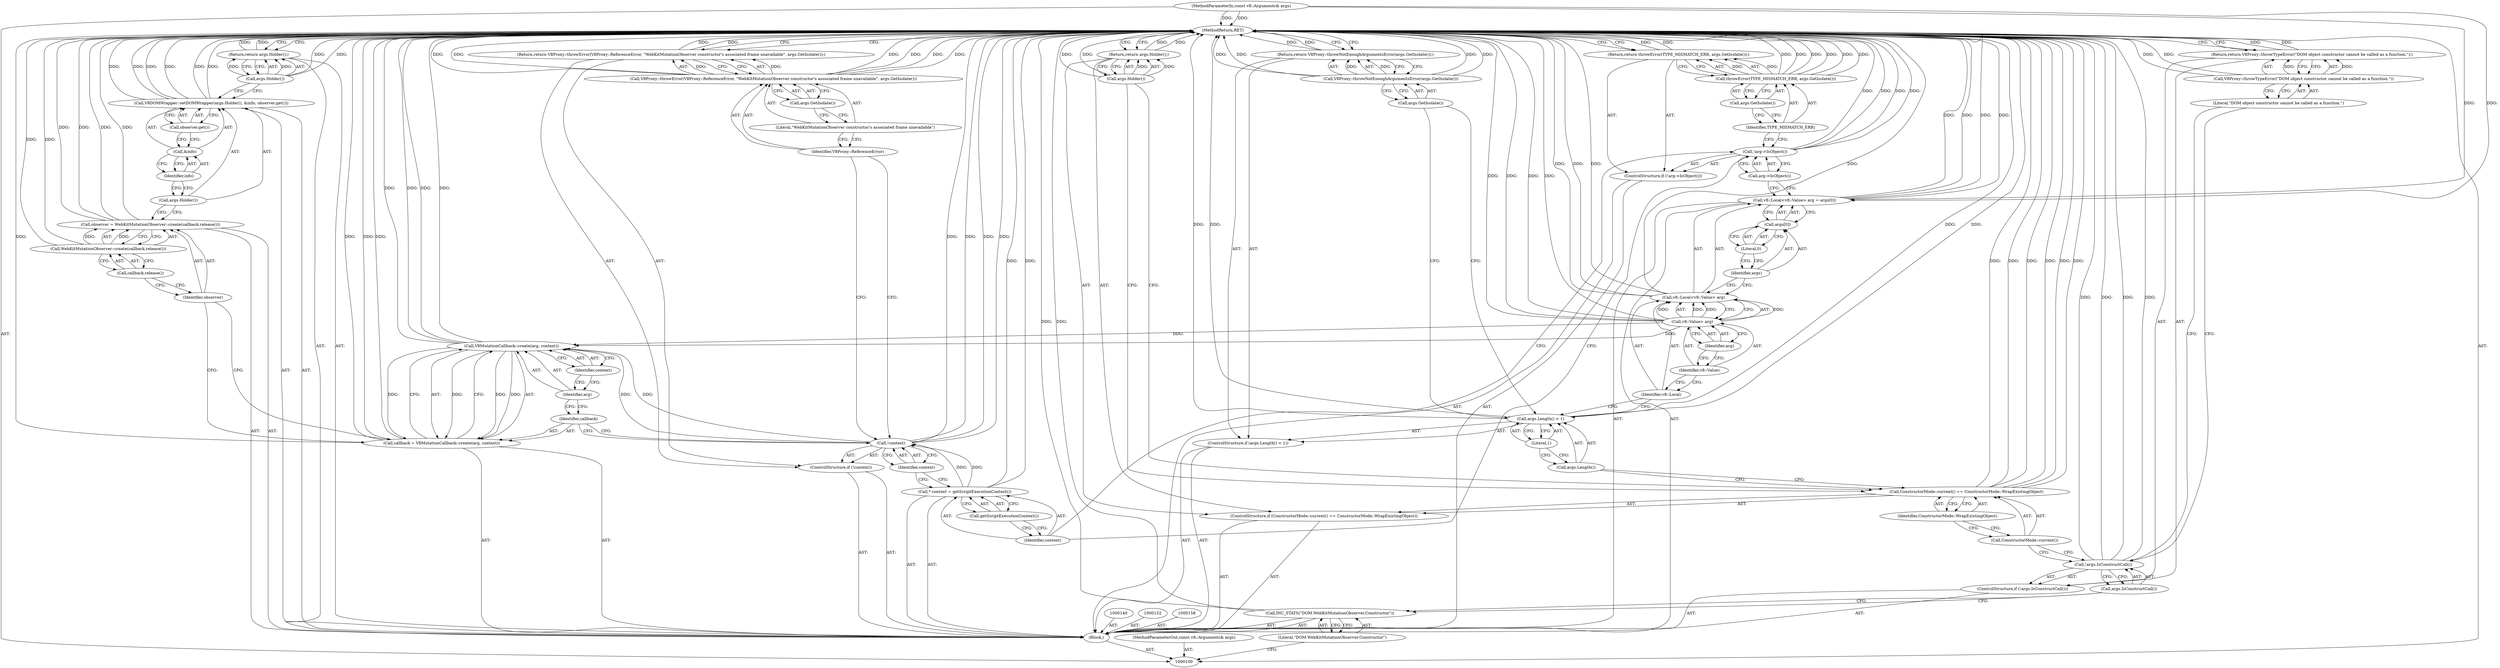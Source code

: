 digraph "0_Chrome_e9372a1bfd3588a80fcf49aa07321f0971dd6091_65" {
"1000170" [label="(MethodReturn,RET)"];
"1000101" [label="(MethodParameterIn,const v8::Arguments& args)"];
"1000278" [label="(MethodParameterOut,const v8::Arguments& args)"];
"1000120" [label="(Literal,1)"];
"1000117" [label="(ControlStructure,if (args.Length() < 1))"];
"1000118" [label="(Call,args.Length() < 1)"];
"1000119" [label="(Call,args.Length())"];
"1000122" [label="(Call,V8Proxy::throwNotEnoughArgumentsError(args.GetIsolate()))"];
"1000123" [label="(Call,args.GetIsolate())"];
"1000121" [label="(Return,return V8Proxy::throwNotEnoughArgumentsError(args.GetIsolate());)"];
"1000127" [label="(Call,v8::Value> arg)"];
"1000128" [label="(Identifier,v8::Value)"];
"1000129" [label="(Identifier,arg)"];
"1000130" [label="(Call,args[0])"];
"1000131" [label="(Identifier,args)"];
"1000132" [label="(Literal,0)"];
"1000124" [label="(Call,v8::Local<v8::Value> arg = args[0])"];
"1000125" [label="(Call,v8::Local<v8::Value> arg)"];
"1000126" [label="(Identifier,v8::Local)"];
"1000135" [label="(Call,arg->IsObject())"];
"1000133" [label="(ControlStructure,if (!arg->IsObject()))"];
"1000134" [label="(Call,!arg->IsObject())"];
"1000137" [label="(Call,throwError(TYPE_MISMATCH_ERR, args.GetIsolate()))"];
"1000138" [label="(Identifier,TYPE_MISMATCH_ERR)"];
"1000139" [label="(Call,args.GetIsolate())"];
"1000136" [label="(Return,return throwError(TYPE_MISMATCH_ERR, args.GetIsolate());)"];
"1000141" [label="(Call,* context = getScriptExecutionContext())"];
"1000142" [label="(Identifier,context)"];
"1000143" [label="(Call,getScriptExecutionContext())"];
"1000144" [label="(ControlStructure,if (!context))"];
"1000145" [label="(Call,!context)"];
"1000146" [label="(Identifier,context)"];
"1000102" [label="(Block,)"];
"1000151" [label="(Call,args.GetIsolate())"];
"1000148" [label="(Call,V8Proxy::throwError(V8Proxy::ReferenceError, \"WebKitMutationObserver constructor's associated frame unavailable\", args.GetIsolate()))"];
"1000149" [label="(Identifier,V8Proxy::ReferenceError)"];
"1000150" [label="(Literal,\"WebKitMutationObserver constructor's associated frame unavailable\")"];
"1000147" [label="(Return,return V8Proxy::throwError(V8Proxy::ReferenceError, \"WebKitMutationObserver constructor's associated frame unavailable\", args.GetIsolate());)"];
"1000153" [label="(Call,callback = V8MutationCallback::create(arg, context))"];
"1000154" [label="(Identifier,callback)"];
"1000155" [label="(Call,V8MutationCallback::create(arg, context))"];
"1000156" [label="(Identifier,arg)"];
"1000157" [label="(Identifier,context)"];
"1000159" [label="(Call,observer = WebKitMutationObserver::create(callback.release()))"];
"1000160" [label="(Identifier,observer)"];
"1000161" [label="(Call,WebKitMutationObserver::create(callback.release()))"];
"1000162" [label="(Call,callback.release())"];
"1000164" [label="(Call,args.Holder())"];
"1000163" [label="(Call,V8DOMWrapper::setDOMWrapper(args.Holder(), &info, observer.get()))"];
"1000165" [label="(Call,&info)"];
"1000166" [label="(Identifier,info)"];
"1000167" [label="(Call,observer.get())"];
"1000169" [label="(Call,args.Holder())"];
"1000168" [label="(Return,return args.Holder();)"];
"1000104" [label="(Literal,\"DOM.WebKitMutationObserver.Constructor\")"];
"1000103" [label="(Call,INC_STATS(\"DOM.WebKitMutationObserver.Constructor\"))"];
"1000105" [label="(ControlStructure,if (!args.IsConstructCall()))"];
"1000106" [label="(Call,!args.IsConstructCall())"];
"1000107" [label="(Call,args.IsConstructCall())"];
"1000109" [label="(Call,V8Proxy::throwTypeError(\"DOM object constructor cannot be called as a function.\"))"];
"1000110" [label="(Literal,\"DOM object constructor cannot be called as a function.\")"];
"1000108" [label="(Return,return V8Proxy::throwTypeError(\"DOM object constructor cannot be called as a function.\");)"];
"1000114" [label="(Identifier,ConstructorMode::WrapExistingObject)"];
"1000111" [label="(ControlStructure,if (ConstructorMode::current() == ConstructorMode::WrapExistingObject))"];
"1000112" [label="(Call,ConstructorMode::current() == ConstructorMode::WrapExistingObject)"];
"1000113" [label="(Call,ConstructorMode::current())"];
"1000116" [label="(Call,args.Holder())"];
"1000115" [label="(Return,return args.Holder();)"];
"1000170" -> "1000100"  [label="AST: "];
"1000170" -> "1000108"  [label="CFG: "];
"1000170" -> "1000115"  [label="CFG: "];
"1000170" -> "1000121"  [label="CFG: "];
"1000170" -> "1000136"  [label="CFG: "];
"1000170" -> "1000147"  [label="CFG: "];
"1000170" -> "1000168"  [label="CFG: "];
"1000136" -> "1000170"  [label="DDG: "];
"1000168" -> "1000170"  [label="DDG: "];
"1000147" -> "1000170"  [label="DDG: "];
"1000121" -> "1000170"  [label="DDG: "];
"1000108" -> "1000170"  [label="DDG: "];
"1000124" -> "1000170"  [label="DDG: "];
"1000124" -> "1000170"  [label="DDG: "];
"1000169" -> "1000170"  [label="DDG: "];
"1000155" -> "1000170"  [label="DDG: "];
"1000155" -> "1000170"  [label="DDG: "];
"1000118" -> "1000170"  [label="DDG: "];
"1000118" -> "1000170"  [label="DDG: "];
"1000112" -> "1000170"  [label="DDG: "];
"1000112" -> "1000170"  [label="DDG: "];
"1000112" -> "1000170"  [label="DDG: "];
"1000153" -> "1000170"  [label="DDG: "];
"1000153" -> "1000170"  [label="DDG: "];
"1000125" -> "1000170"  [label="DDG: "];
"1000125" -> "1000170"  [label="DDG: "];
"1000106" -> "1000170"  [label="DDG: "];
"1000106" -> "1000170"  [label="DDG: "];
"1000148" -> "1000170"  [label="DDG: "];
"1000148" -> "1000170"  [label="DDG: "];
"1000148" -> "1000170"  [label="DDG: "];
"1000159" -> "1000170"  [label="DDG: "];
"1000159" -> "1000170"  [label="DDG: "];
"1000122" -> "1000170"  [label="DDG: "];
"1000122" -> "1000170"  [label="DDG: "];
"1000137" -> "1000170"  [label="DDG: "];
"1000137" -> "1000170"  [label="DDG: "];
"1000137" -> "1000170"  [label="DDG: "];
"1000127" -> "1000170"  [label="DDG: "];
"1000127" -> "1000170"  [label="DDG: "];
"1000103" -> "1000170"  [label="DDG: "];
"1000163" -> "1000170"  [label="DDG: "];
"1000163" -> "1000170"  [label="DDG: "];
"1000163" -> "1000170"  [label="DDG: "];
"1000134" -> "1000170"  [label="DDG: "];
"1000134" -> "1000170"  [label="DDG: "];
"1000101" -> "1000170"  [label="DDG: "];
"1000141" -> "1000170"  [label="DDG: "];
"1000145" -> "1000170"  [label="DDG: "];
"1000145" -> "1000170"  [label="DDG: "];
"1000161" -> "1000170"  [label="DDG: "];
"1000116" -> "1000170"  [label="DDG: "];
"1000109" -> "1000170"  [label="DDG: "];
"1000115" -> "1000170"  [label="DDG: "];
"1000101" -> "1000100"  [label="AST: "];
"1000101" -> "1000170"  [label="DDG: "];
"1000101" -> "1000124"  [label="DDG: "];
"1000278" -> "1000100"  [label="AST: "];
"1000120" -> "1000118"  [label="AST: "];
"1000120" -> "1000119"  [label="CFG: "];
"1000118" -> "1000120"  [label="CFG: "];
"1000117" -> "1000102"  [label="AST: "];
"1000118" -> "1000117"  [label="AST: "];
"1000121" -> "1000117"  [label="AST: "];
"1000118" -> "1000117"  [label="AST: "];
"1000118" -> "1000120"  [label="CFG: "];
"1000119" -> "1000118"  [label="AST: "];
"1000120" -> "1000118"  [label="AST: "];
"1000123" -> "1000118"  [label="CFG: "];
"1000126" -> "1000118"  [label="CFG: "];
"1000118" -> "1000170"  [label="DDG: "];
"1000118" -> "1000170"  [label="DDG: "];
"1000119" -> "1000118"  [label="AST: "];
"1000119" -> "1000112"  [label="CFG: "];
"1000120" -> "1000119"  [label="CFG: "];
"1000122" -> "1000121"  [label="AST: "];
"1000122" -> "1000123"  [label="CFG: "];
"1000123" -> "1000122"  [label="AST: "];
"1000121" -> "1000122"  [label="CFG: "];
"1000122" -> "1000170"  [label="DDG: "];
"1000122" -> "1000170"  [label="DDG: "];
"1000122" -> "1000121"  [label="DDG: "];
"1000123" -> "1000122"  [label="AST: "];
"1000123" -> "1000118"  [label="CFG: "];
"1000122" -> "1000123"  [label="CFG: "];
"1000121" -> "1000117"  [label="AST: "];
"1000121" -> "1000122"  [label="CFG: "];
"1000122" -> "1000121"  [label="AST: "];
"1000170" -> "1000121"  [label="CFG: "];
"1000121" -> "1000170"  [label="DDG: "];
"1000122" -> "1000121"  [label="DDG: "];
"1000127" -> "1000125"  [label="AST: "];
"1000127" -> "1000129"  [label="CFG: "];
"1000128" -> "1000127"  [label="AST: "];
"1000129" -> "1000127"  [label="AST: "];
"1000125" -> "1000127"  [label="CFG: "];
"1000127" -> "1000170"  [label="DDG: "];
"1000127" -> "1000170"  [label="DDG: "];
"1000127" -> "1000125"  [label="DDG: "];
"1000127" -> "1000125"  [label="DDG: "];
"1000127" -> "1000155"  [label="DDG: "];
"1000128" -> "1000127"  [label="AST: "];
"1000128" -> "1000126"  [label="CFG: "];
"1000129" -> "1000128"  [label="CFG: "];
"1000129" -> "1000127"  [label="AST: "];
"1000129" -> "1000128"  [label="CFG: "];
"1000127" -> "1000129"  [label="CFG: "];
"1000130" -> "1000124"  [label="AST: "];
"1000130" -> "1000132"  [label="CFG: "];
"1000131" -> "1000130"  [label="AST: "];
"1000132" -> "1000130"  [label="AST: "];
"1000124" -> "1000130"  [label="CFG: "];
"1000131" -> "1000130"  [label="AST: "];
"1000131" -> "1000125"  [label="CFG: "];
"1000132" -> "1000131"  [label="CFG: "];
"1000132" -> "1000130"  [label="AST: "];
"1000132" -> "1000131"  [label="CFG: "];
"1000130" -> "1000132"  [label="CFG: "];
"1000124" -> "1000102"  [label="AST: "];
"1000124" -> "1000130"  [label="CFG: "];
"1000125" -> "1000124"  [label="AST: "];
"1000130" -> "1000124"  [label="AST: "];
"1000135" -> "1000124"  [label="CFG: "];
"1000124" -> "1000170"  [label="DDG: "];
"1000124" -> "1000170"  [label="DDG: "];
"1000101" -> "1000124"  [label="DDG: "];
"1000125" -> "1000124"  [label="AST: "];
"1000125" -> "1000127"  [label="CFG: "];
"1000126" -> "1000125"  [label="AST: "];
"1000127" -> "1000125"  [label="AST: "];
"1000131" -> "1000125"  [label="CFG: "];
"1000125" -> "1000170"  [label="DDG: "];
"1000125" -> "1000170"  [label="DDG: "];
"1000127" -> "1000125"  [label="DDG: "];
"1000127" -> "1000125"  [label="DDG: "];
"1000126" -> "1000125"  [label="AST: "];
"1000126" -> "1000118"  [label="CFG: "];
"1000128" -> "1000126"  [label="CFG: "];
"1000135" -> "1000134"  [label="AST: "];
"1000135" -> "1000124"  [label="CFG: "];
"1000134" -> "1000135"  [label="CFG: "];
"1000133" -> "1000102"  [label="AST: "];
"1000134" -> "1000133"  [label="AST: "];
"1000136" -> "1000133"  [label="AST: "];
"1000134" -> "1000133"  [label="AST: "];
"1000134" -> "1000135"  [label="CFG: "];
"1000135" -> "1000134"  [label="AST: "];
"1000138" -> "1000134"  [label="CFG: "];
"1000142" -> "1000134"  [label="CFG: "];
"1000134" -> "1000170"  [label="DDG: "];
"1000134" -> "1000170"  [label="DDG: "];
"1000137" -> "1000136"  [label="AST: "];
"1000137" -> "1000139"  [label="CFG: "];
"1000138" -> "1000137"  [label="AST: "];
"1000139" -> "1000137"  [label="AST: "];
"1000136" -> "1000137"  [label="CFG: "];
"1000137" -> "1000170"  [label="DDG: "];
"1000137" -> "1000170"  [label="DDG: "];
"1000137" -> "1000170"  [label="DDG: "];
"1000137" -> "1000136"  [label="DDG: "];
"1000138" -> "1000137"  [label="AST: "];
"1000138" -> "1000134"  [label="CFG: "];
"1000139" -> "1000138"  [label="CFG: "];
"1000139" -> "1000137"  [label="AST: "];
"1000139" -> "1000138"  [label="CFG: "];
"1000137" -> "1000139"  [label="CFG: "];
"1000136" -> "1000133"  [label="AST: "];
"1000136" -> "1000137"  [label="CFG: "];
"1000137" -> "1000136"  [label="AST: "];
"1000170" -> "1000136"  [label="CFG: "];
"1000136" -> "1000170"  [label="DDG: "];
"1000137" -> "1000136"  [label="DDG: "];
"1000141" -> "1000102"  [label="AST: "];
"1000141" -> "1000143"  [label="CFG: "];
"1000142" -> "1000141"  [label="AST: "];
"1000143" -> "1000141"  [label="AST: "];
"1000146" -> "1000141"  [label="CFG: "];
"1000141" -> "1000170"  [label="DDG: "];
"1000141" -> "1000145"  [label="DDG: "];
"1000142" -> "1000141"  [label="AST: "];
"1000142" -> "1000134"  [label="CFG: "];
"1000143" -> "1000142"  [label="CFG: "];
"1000143" -> "1000141"  [label="AST: "];
"1000143" -> "1000142"  [label="CFG: "];
"1000141" -> "1000143"  [label="CFG: "];
"1000144" -> "1000102"  [label="AST: "];
"1000145" -> "1000144"  [label="AST: "];
"1000147" -> "1000144"  [label="AST: "];
"1000145" -> "1000144"  [label="AST: "];
"1000145" -> "1000146"  [label="CFG: "];
"1000146" -> "1000145"  [label="AST: "];
"1000149" -> "1000145"  [label="CFG: "];
"1000154" -> "1000145"  [label="CFG: "];
"1000145" -> "1000170"  [label="DDG: "];
"1000145" -> "1000170"  [label="DDG: "];
"1000141" -> "1000145"  [label="DDG: "];
"1000145" -> "1000155"  [label="DDG: "];
"1000146" -> "1000145"  [label="AST: "];
"1000146" -> "1000141"  [label="CFG: "];
"1000145" -> "1000146"  [label="CFG: "];
"1000102" -> "1000100"  [label="AST: "];
"1000103" -> "1000102"  [label="AST: "];
"1000105" -> "1000102"  [label="AST: "];
"1000111" -> "1000102"  [label="AST: "];
"1000117" -> "1000102"  [label="AST: "];
"1000124" -> "1000102"  [label="AST: "];
"1000133" -> "1000102"  [label="AST: "];
"1000140" -> "1000102"  [label="AST: "];
"1000141" -> "1000102"  [label="AST: "];
"1000144" -> "1000102"  [label="AST: "];
"1000152" -> "1000102"  [label="AST: "];
"1000153" -> "1000102"  [label="AST: "];
"1000158" -> "1000102"  [label="AST: "];
"1000159" -> "1000102"  [label="AST: "];
"1000163" -> "1000102"  [label="AST: "];
"1000168" -> "1000102"  [label="AST: "];
"1000151" -> "1000148"  [label="AST: "];
"1000151" -> "1000150"  [label="CFG: "];
"1000148" -> "1000151"  [label="CFG: "];
"1000148" -> "1000147"  [label="AST: "];
"1000148" -> "1000151"  [label="CFG: "];
"1000149" -> "1000148"  [label="AST: "];
"1000150" -> "1000148"  [label="AST: "];
"1000151" -> "1000148"  [label="AST: "];
"1000147" -> "1000148"  [label="CFG: "];
"1000148" -> "1000170"  [label="DDG: "];
"1000148" -> "1000170"  [label="DDG: "];
"1000148" -> "1000170"  [label="DDG: "];
"1000148" -> "1000147"  [label="DDG: "];
"1000149" -> "1000148"  [label="AST: "];
"1000149" -> "1000145"  [label="CFG: "];
"1000150" -> "1000149"  [label="CFG: "];
"1000150" -> "1000148"  [label="AST: "];
"1000150" -> "1000149"  [label="CFG: "];
"1000151" -> "1000150"  [label="CFG: "];
"1000147" -> "1000144"  [label="AST: "];
"1000147" -> "1000148"  [label="CFG: "];
"1000148" -> "1000147"  [label="AST: "];
"1000170" -> "1000147"  [label="CFG: "];
"1000147" -> "1000170"  [label="DDG: "];
"1000148" -> "1000147"  [label="DDG: "];
"1000153" -> "1000102"  [label="AST: "];
"1000153" -> "1000155"  [label="CFG: "];
"1000154" -> "1000153"  [label="AST: "];
"1000155" -> "1000153"  [label="AST: "];
"1000160" -> "1000153"  [label="CFG: "];
"1000153" -> "1000170"  [label="DDG: "];
"1000153" -> "1000170"  [label="DDG: "];
"1000155" -> "1000153"  [label="DDG: "];
"1000155" -> "1000153"  [label="DDG: "];
"1000154" -> "1000153"  [label="AST: "];
"1000154" -> "1000145"  [label="CFG: "];
"1000156" -> "1000154"  [label="CFG: "];
"1000155" -> "1000153"  [label="AST: "];
"1000155" -> "1000157"  [label="CFG: "];
"1000156" -> "1000155"  [label="AST: "];
"1000157" -> "1000155"  [label="AST: "];
"1000153" -> "1000155"  [label="CFG: "];
"1000155" -> "1000170"  [label="DDG: "];
"1000155" -> "1000170"  [label="DDG: "];
"1000155" -> "1000153"  [label="DDG: "];
"1000155" -> "1000153"  [label="DDG: "];
"1000127" -> "1000155"  [label="DDG: "];
"1000145" -> "1000155"  [label="DDG: "];
"1000156" -> "1000155"  [label="AST: "];
"1000156" -> "1000154"  [label="CFG: "];
"1000157" -> "1000156"  [label="CFG: "];
"1000157" -> "1000155"  [label="AST: "];
"1000157" -> "1000156"  [label="CFG: "];
"1000155" -> "1000157"  [label="CFG: "];
"1000159" -> "1000102"  [label="AST: "];
"1000159" -> "1000161"  [label="CFG: "];
"1000160" -> "1000159"  [label="AST: "];
"1000161" -> "1000159"  [label="AST: "];
"1000164" -> "1000159"  [label="CFG: "];
"1000159" -> "1000170"  [label="DDG: "];
"1000159" -> "1000170"  [label="DDG: "];
"1000161" -> "1000159"  [label="DDG: "];
"1000160" -> "1000159"  [label="AST: "];
"1000160" -> "1000153"  [label="CFG: "];
"1000162" -> "1000160"  [label="CFG: "];
"1000161" -> "1000159"  [label="AST: "];
"1000161" -> "1000162"  [label="CFG: "];
"1000162" -> "1000161"  [label="AST: "];
"1000159" -> "1000161"  [label="CFG: "];
"1000161" -> "1000170"  [label="DDG: "];
"1000161" -> "1000159"  [label="DDG: "];
"1000162" -> "1000161"  [label="AST: "];
"1000162" -> "1000160"  [label="CFG: "];
"1000161" -> "1000162"  [label="CFG: "];
"1000164" -> "1000163"  [label="AST: "];
"1000164" -> "1000159"  [label="CFG: "];
"1000166" -> "1000164"  [label="CFG: "];
"1000163" -> "1000102"  [label="AST: "];
"1000163" -> "1000167"  [label="CFG: "];
"1000164" -> "1000163"  [label="AST: "];
"1000165" -> "1000163"  [label="AST: "];
"1000167" -> "1000163"  [label="AST: "];
"1000169" -> "1000163"  [label="CFG: "];
"1000163" -> "1000170"  [label="DDG: "];
"1000163" -> "1000170"  [label="DDG: "];
"1000163" -> "1000170"  [label="DDG: "];
"1000165" -> "1000163"  [label="AST: "];
"1000165" -> "1000166"  [label="CFG: "];
"1000166" -> "1000165"  [label="AST: "];
"1000167" -> "1000165"  [label="CFG: "];
"1000166" -> "1000165"  [label="AST: "];
"1000166" -> "1000164"  [label="CFG: "];
"1000165" -> "1000166"  [label="CFG: "];
"1000167" -> "1000163"  [label="AST: "];
"1000167" -> "1000165"  [label="CFG: "];
"1000163" -> "1000167"  [label="CFG: "];
"1000169" -> "1000168"  [label="AST: "];
"1000169" -> "1000163"  [label="CFG: "];
"1000168" -> "1000169"  [label="CFG: "];
"1000169" -> "1000170"  [label="DDG: "];
"1000169" -> "1000168"  [label="DDG: "];
"1000168" -> "1000102"  [label="AST: "];
"1000168" -> "1000169"  [label="CFG: "];
"1000169" -> "1000168"  [label="AST: "];
"1000170" -> "1000168"  [label="CFG: "];
"1000168" -> "1000170"  [label="DDG: "];
"1000169" -> "1000168"  [label="DDG: "];
"1000104" -> "1000103"  [label="AST: "];
"1000104" -> "1000100"  [label="CFG: "];
"1000103" -> "1000104"  [label="CFG: "];
"1000103" -> "1000102"  [label="AST: "];
"1000103" -> "1000104"  [label="CFG: "];
"1000104" -> "1000103"  [label="AST: "];
"1000107" -> "1000103"  [label="CFG: "];
"1000103" -> "1000170"  [label="DDG: "];
"1000105" -> "1000102"  [label="AST: "];
"1000106" -> "1000105"  [label="AST: "];
"1000108" -> "1000105"  [label="AST: "];
"1000106" -> "1000105"  [label="AST: "];
"1000106" -> "1000107"  [label="CFG: "];
"1000107" -> "1000106"  [label="AST: "];
"1000110" -> "1000106"  [label="CFG: "];
"1000113" -> "1000106"  [label="CFG: "];
"1000106" -> "1000170"  [label="DDG: "];
"1000106" -> "1000170"  [label="DDG: "];
"1000107" -> "1000106"  [label="AST: "];
"1000107" -> "1000103"  [label="CFG: "];
"1000106" -> "1000107"  [label="CFG: "];
"1000109" -> "1000108"  [label="AST: "];
"1000109" -> "1000110"  [label="CFG: "];
"1000110" -> "1000109"  [label="AST: "];
"1000108" -> "1000109"  [label="CFG: "];
"1000109" -> "1000170"  [label="DDG: "];
"1000109" -> "1000108"  [label="DDG: "];
"1000110" -> "1000109"  [label="AST: "];
"1000110" -> "1000106"  [label="CFG: "];
"1000109" -> "1000110"  [label="CFG: "];
"1000108" -> "1000105"  [label="AST: "];
"1000108" -> "1000109"  [label="CFG: "];
"1000109" -> "1000108"  [label="AST: "];
"1000170" -> "1000108"  [label="CFG: "];
"1000108" -> "1000170"  [label="DDG: "];
"1000109" -> "1000108"  [label="DDG: "];
"1000114" -> "1000112"  [label="AST: "];
"1000114" -> "1000113"  [label="CFG: "];
"1000112" -> "1000114"  [label="CFG: "];
"1000111" -> "1000102"  [label="AST: "];
"1000112" -> "1000111"  [label="AST: "];
"1000115" -> "1000111"  [label="AST: "];
"1000112" -> "1000111"  [label="AST: "];
"1000112" -> "1000114"  [label="CFG: "];
"1000113" -> "1000112"  [label="AST: "];
"1000114" -> "1000112"  [label="AST: "];
"1000116" -> "1000112"  [label="CFG: "];
"1000119" -> "1000112"  [label="CFG: "];
"1000112" -> "1000170"  [label="DDG: "];
"1000112" -> "1000170"  [label="DDG: "];
"1000112" -> "1000170"  [label="DDG: "];
"1000113" -> "1000112"  [label="AST: "];
"1000113" -> "1000106"  [label="CFG: "];
"1000114" -> "1000113"  [label="CFG: "];
"1000116" -> "1000115"  [label="AST: "];
"1000116" -> "1000112"  [label="CFG: "];
"1000115" -> "1000116"  [label="CFG: "];
"1000116" -> "1000170"  [label="DDG: "];
"1000116" -> "1000115"  [label="DDG: "];
"1000115" -> "1000111"  [label="AST: "];
"1000115" -> "1000116"  [label="CFG: "];
"1000116" -> "1000115"  [label="AST: "];
"1000170" -> "1000115"  [label="CFG: "];
"1000115" -> "1000170"  [label="DDG: "];
"1000116" -> "1000115"  [label="DDG: "];
}
